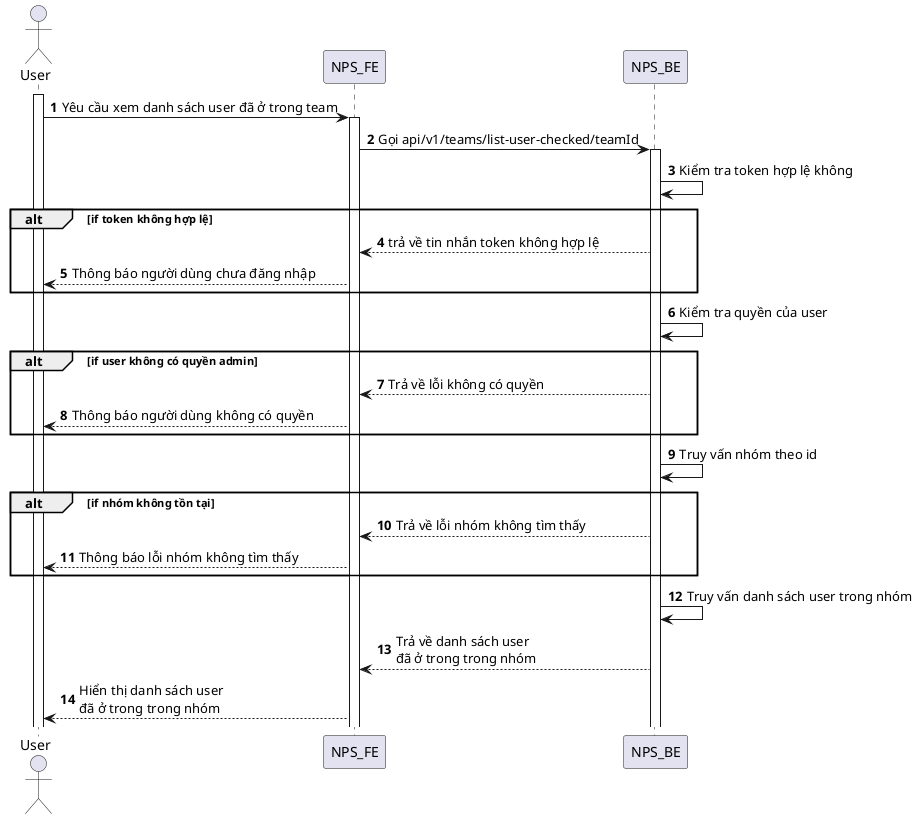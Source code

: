 @startuml
autonumber
actor User
activate User
User -> NPS_FE: Yêu cầu xem danh sách user đã ở trong team
activate NPS_FE
NPS_FE -> NPS_BE: Gọi api/v1/teams/list-user-checked/teamId
activate NPS_BE
NPS_BE -> NPS_BE: Kiểm tra token hợp lệ không
alt if token không hợp lệ
NPS_BE --> NPS_FE: trả về tin nhắn token không hợp lệ
NPS_FE --> User: Thông báo người dùng chưa đăng nhập
end
NPS_BE -> NPS_BE: Kiểm tra quyền của user
alt if user không có quyền admin
NPS_BE --> NPS_FE: Trả về lỗi không có quyền
NPS_FE --> User: Thông báo người dùng không có quyền
end
NPS_BE -> NPS_BE: Truy vấn nhóm theo id
alt if nhóm không tồn tại
NPS_BE --> NPS_FE: Trả về lỗi nhóm không tìm thấy
NPS_FE --> User: Thông báo lỗi nhóm không tìm thấy
end
NPS_BE -> NPS_BE: Truy vấn danh sách user trong nhóm
NPS_BE --> NPS_FE: Trả về danh sách user \nđã ở trong trong nhóm
NPS_FE --> User: Hiển thị danh sách user \nđã ở trong trong nhóm
@enduml
